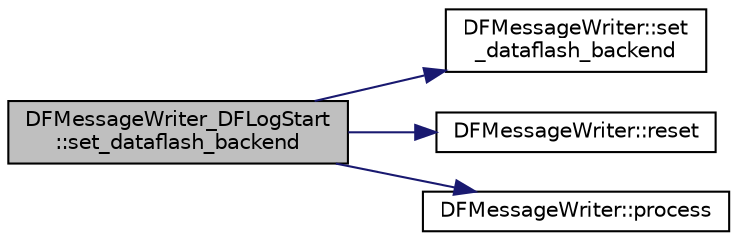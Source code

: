digraph "DFMessageWriter_DFLogStart::set_dataflash_backend"
{
 // INTERACTIVE_SVG=YES
  edge [fontname="Helvetica",fontsize="10",labelfontname="Helvetica",labelfontsize="10"];
  node [fontname="Helvetica",fontsize="10",shape=record];
  rankdir="LR";
  Node1 [label="DFMessageWriter_DFLogStart\l::set_dataflash_backend",height=0.2,width=0.4,color="black", fillcolor="grey75", style="filled", fontcolor="black"];
  Node1 -> Node2 [color="midnightblue",fontsize="10",style="solid",fontname="Helvetica"];
  Node2 [label="DFMessageWriter::set\l_dataflash_backend",height=0.2,width=0.4,color="black", fillcolor="white", style="filled",URL="$classDFMessageWriter.html#ae521f875589a983d81d29f9b8b7d4575"];
  Node1 -> Node3 [color="midnightblue",fontsize="10",style="solid",fontname="Helvetica"];
  Node3 [label="DFMessageWriter::reset",height=0.2,width=0.4,color="black", fillcolor="white", style="filled",URL="$classDFMessageWriter.html#aaed0c60da70c5d7057dc29bd7edabeae"];
  Node1 -> Node4 [color="midnightblue",fontsize="10",style="solid",fontname="Helvetica"];
  Node4 [label="DFMessageWriter::process",height=0.2,width=0.4,color="black", fillcolor="white", style="filled",URL="$classDFMessageWriter.html#a8777626d4d9ade31d3b2a6b4bf45f11c"];
}
